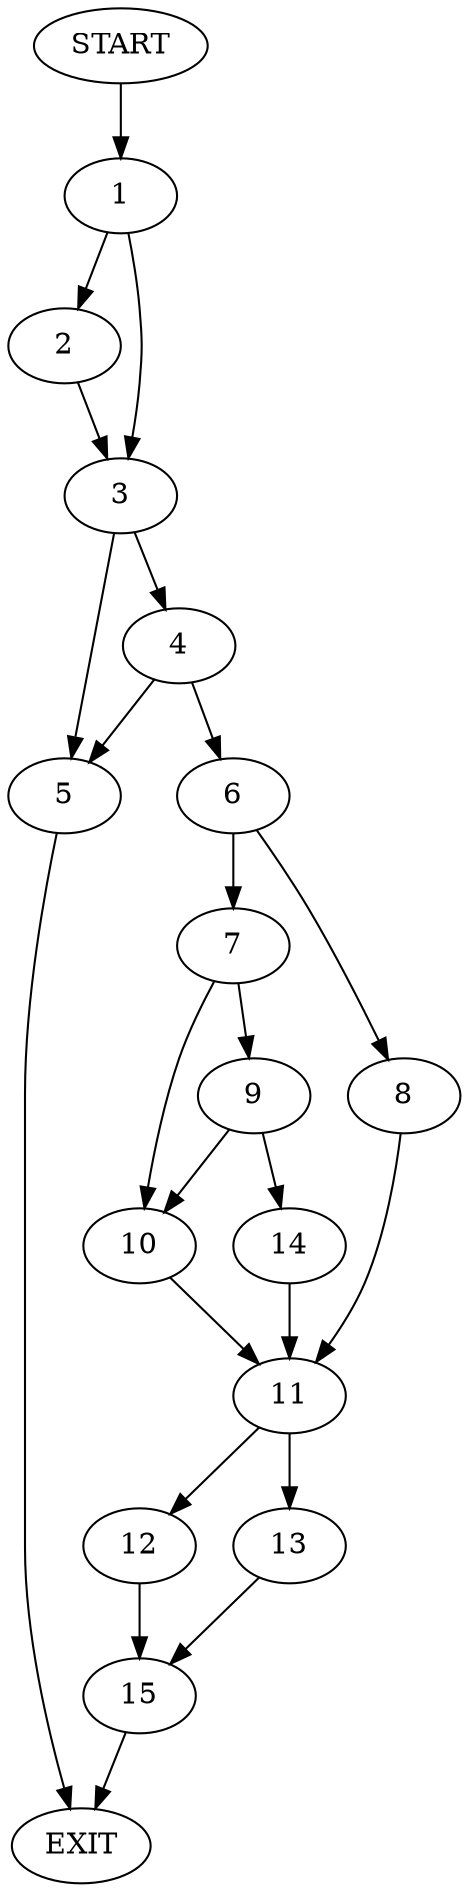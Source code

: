 digraph {
0 [label="START"]
16 [label="EXIT"]
0 -> 1
1 -> 2
1 -> 3
2 -> 3
3 -> 4
3 -> 5
5 -> 16
4 -> 6
4 -> 5
6 -> 7
6 -> 8
7 -> 9
7 -> 10
8 -> 11
11 -> 12
11 -> 13
9 -> 14
9 -> 10
10 -> 11
14 -> 11
12 -> 15
13 -> 15
15 -> 16
}
